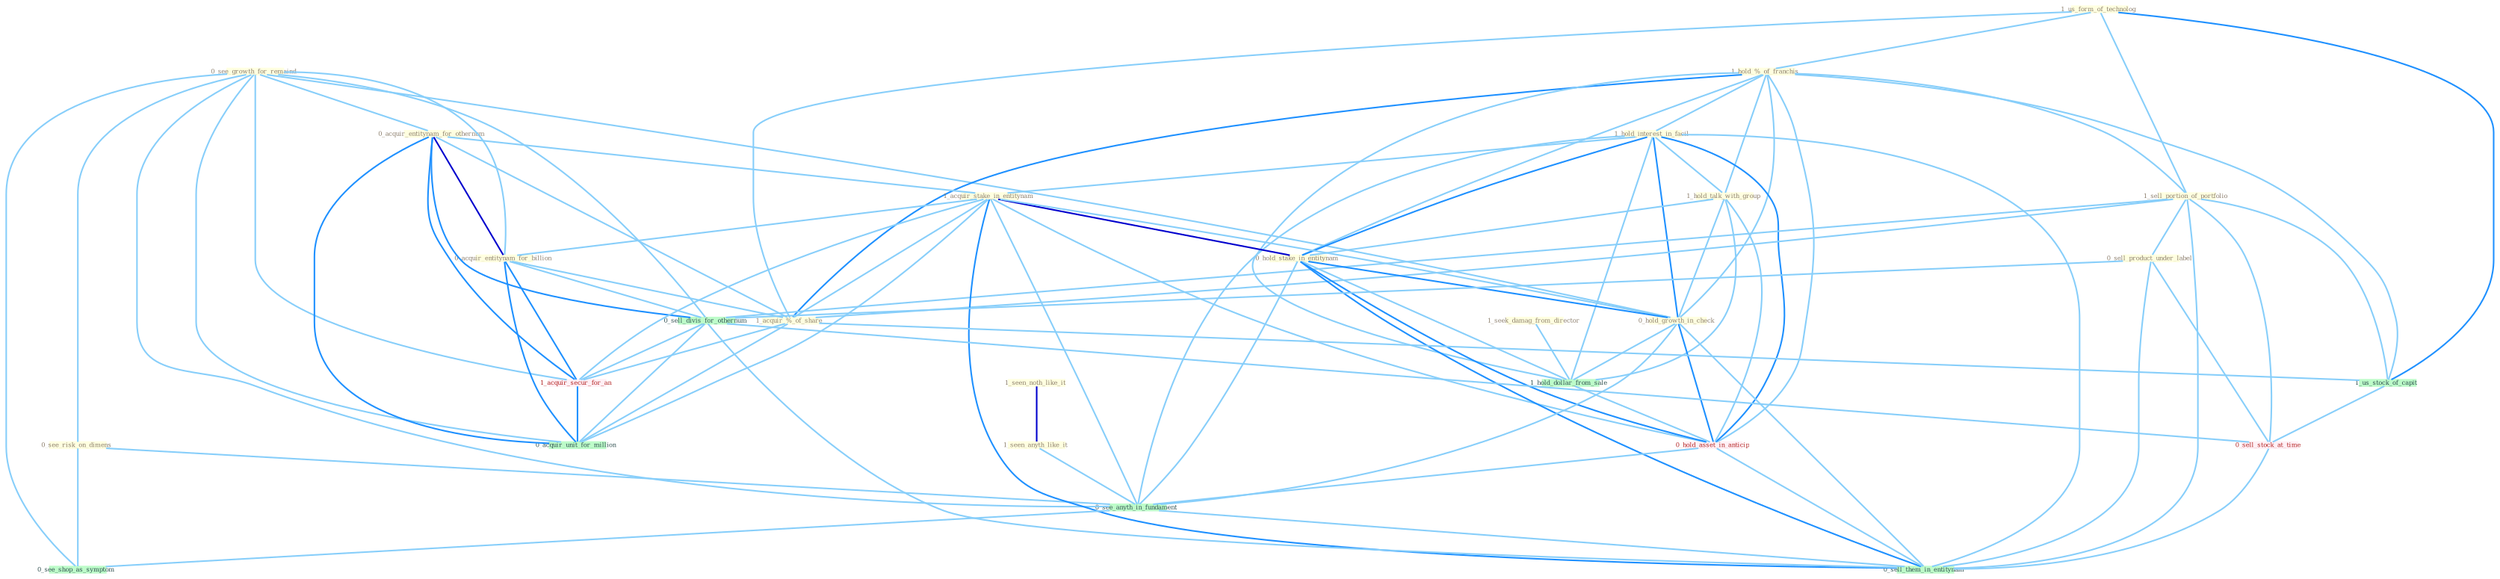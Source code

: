 Graph G{ 
    node
    [shape=polygon,style=filled,width=.5,height=.06,color="#BDFCC9",fixedsize=true,fontsize=4,
    fontcolor="#2f4f4f"];
    {node
    [color="#ffffe0", fontcolor="#8b7d6b"] "0_see_growth_for_remaind " "1_us_form_of_technolog " "0_see_risk_on_dimens " "1_hold_%_of_franchis " "1_hold_interest_in_facil " "1_sell_portion_of_portfolio " "0_acquir_entitynam_for_othernum " "1_acquir_stake_in_entitynam " "1_hold_talk_with_group " "1_seek_damag_from_director " "0_hold_stake_in_entitynam " "1_seen_noth_like_it " "0_acquir_entitynam_for_billion " "0_hold_growth_in_check " "1_seen_anyth_like_it " "1_acquir_%_of_share " "0_sell_product_under_label "}
{node [color="#fff0f5", fontcolor="#b22222"] "1_acquir_secur_for_an " "0_hold_asset_in_anticip " "0_sell_stock_at_time "}
edge [color="#B0E2FF"];

	"0_see_growth_for_remaind " -- "0_see_risk_on_dimens " [w="1", color="#87cefa" ];
	"0_see_growth_for_remaind " -- "0_acquir_entitynam_for_othernum " [w="1", color="#87cefa" ];
	"0_see_growth_for_remaind " -- "0_acquir_entitynam_for_billion " [w="1", color="#87cefa" ];
	"0_see_growth_for_remaind " -- "0_hold_growth_in_check " [w="1", color="#87cefa" ];
	"0_see_growth_for_remaind " -- "0_sell_divis_for_othernum " [w="1", color="#87cefa" ];
	"0_see_growth_for_remaind " -- "1_acquir_secur_for_an " [w="1", color="#87cefa" ];
	"0_see_growth_for_remaind " -- "0_see_anyth_in_fundament " [w="1", color="#87cefa" ];
	"0_see_growth_for_remaind " -- "0_acquir_unit_for_million " [w="1", color="#87cefa" ];
	"0_see_growth_for_remaind " -- "0_see_shop_as_symptom " [w="1", color="#87cefa" ];
	"1_us_form_of_technolog " -- "1_hold_%_of_franchis " [w="1", color="#87cefa" ];
	"1_us_form_of_technolog " -- "1_sell_portion_of_portfolio " [w="1", color="#87cefa" ];
	"1_us_form_of_technolog " -- "1_acquir_%_of_share " [w="1", color="#87cefa" ];
	"1_us_form_of_technolog " -- "1_us_stock_of_capit " [w="2", color="#1e90ff" , len=0.8];
	"0_see_risk_on_dimens " -- "0_see_anyth_in_fundament " [w="1", color="#87cefa" ];
	"0_see_risk_on_dimens " -- "0_see_shop_as_symptom " [w="1", color="#87cefa" ];
	"1_hold_%_of_franchis " -- "1_hold_interest_in_facil " [w="1", color="#87cefa" ];
	"1_hold_%_of_franchis " -- "1_sell_portion_of_portfolio " [w="1", color="#87cefa" ];
	"1_hold_%_of_franchis " -- "1_hold_talk_with_group " [w="1", color="#87cefa" ];
	"1_hold_%_of_franchis " -- "0_hold_stake_in_entitynam " [w="1", color="#87cefa" ];
	"1_hold_%_of_franchis " -- "0_hold_growth_in_check " [w="1", color="#87cefa" ];
	"1_hold_%_of_franchis " -- "1_acquir_%_of_share " [w="2", color="#1e90ff" , len=0.8];
	"1_hold_%_of_franchis " -- "1_us_stock_of_capit " [w="1", color="#87cefa" ];
	"1_hold_%_of_franchis " -- "1_hold_dollar_from_sale " [w="1", color="#87cefa" ];
	"1_hold_%_of_franchis " -- "0_hold_asset_in_anticip " [w="1", color="#87cefa" ];
	"1_hold_interest_in_facil " -- "1_acquir_stake_in_entitynam " [w="1", color="#87cefa" ];
	"1_hold_interest_in_facil " -- "1_hold_talk_with_group " [w="1", color="#87cefa" ];
	"1_hold_interest_in_facil " -- "0_hold_stake_in_entitynam " [w="2", color="#1e90ff" , len=0.8];
	"1_hold_interest_in_facil " -- "0_hold_growth_in_check " [w="2", color="#1e90ff" , len=0.8];
	"1_hold_interest_in_facil " -- "1_hold_dollar_from_sale " [w="1", color="#87cefa" ];
	"1_hold_interest_in_facil " -- "0_hold_asset_in_anticip " [w="2", color="#1e90ff" , len=0.8];
	"1_hold_interest_in_facil " -- "0_see_anyth_in_fundament " [w="1", color="#87cefa" ];
	"1_hold_interest_in_facil " -- "0_sell_them_in_entitynam " [w="1", color="#87cefa" ];
	"1_sell_portion_of_portfolio " -- "1_acquir_%_of_share " [w="1", color="#87cefa" ];
	"1_sell_portion_of_portfolio " -- "0_sell_product_under_label " [w="1", color="#87cefa" ];
	"1_sell_portion_of_portfolio " -- "0_sell_divis_for_othernum " [w="1", color="#87cefa" ];
	"1_sell_portion_of_portfolio " -- "1_us_stock_of_capit " [w="1", color="#87cefa" ];
	"1_sell_portion_of_portfolio " -- "0_sell_stock_at_time " [w="1", color="#87cefa" ];
	"1_sell_portion_of_portfolio " -- "0_sell_them_in_entitynam " [w="1", color="#87cefa" ];
	"0_acquir_entitynam_for_othernum " -- "1_acquir_stake_in_entitynam " [w="1", color="#87cefa" ];
	"0_acquir_entitynam_for_othernum " -- "0_acquir_entitynam_for_billion " [w="3", color="#0000cd" , len=0.6];
	"0_acquir_entitynam_for_othernum " -- "1_acquir_%_of_share " [w="1", color="#87cefa" ];
	"0_acquir_entitynam_for_othernum " -- "0_sell_divis_for_othernum " [w="2", color="#1e90ff" , len=0.8];
	"0_acquir_entitynam_for_othernum " -- "1_acquir_secur_for_an " [w="2", color="#1e90ff" , len=0.8];
	"0_acquir_entitynam_for_othernum " -- "0_acquir_unit_for_million " [w="2", color="#1e90ff" , len=0.8];
	"1_acquir_stake_in_entitynam " -- "0_hold_stake_in_entitynam " [w="3", color="#0000cd" , len=0.6];
	"1_acquir_stake_in_entitynam " -- "0_acquir_entitynam_for_billion " [w="1", color="#87cefa" ];
	"1_acquir_stake_in_entitynam " -- "0_hold_growth_in_check " [w="1", color="#87cefa" ];
	"1_acquir_stake_in_entitynam " -- "1_acquir_%_of_share " [w="1", color="#87cefa" ];
	"1_acquir_stake_in_entitynam " -- "1_acquir_secur_for_an " [w="1", color="#87cefa" ];
	"1_acquir_stake_in_entitynam " -- "0_hold_asset_in_anticip " [w="1", color="#87cefa" ];
	"1_acquir_stake_in_entitynam " -- "0_see_anyth_in_fundament " [w="1", color="#87cefa" ];
	"1_acquir_stake_in_entitynam " -- "0_acquir_unit_for_million " [w="1", color="#87cefa" ];
	"1_acquir_stake_in_entitynam " -- "0_sell_them_in_entitynam " [w="2", color="#1e90ff" , len=0.8];
	"1_hold_talk_with_group " -- "0_hold_stake_in_entitynam " [w="1", color="#87cefa" ];
	"1_hold_talk_with_group " -- "0_hold_growth_in_check " [w="1", color="#87cefa" ];
	"1_hold_talk_with_group " -- "1_hold_dollar_from_sale " [w="1", color="#87cefa" ];
	"1_hold_talk_with_group " -- "0_hold_asset_in_anticip " [w="1", color="#87cefa" ];
	"1_seek_damag_from_director " -- "1_hold_dollar_from_sale " [w="1", color="#87cefa" ];
	"0_hold_stake_in_entitynam " -- "0_hold_growth_in_check " [w="2", color="#1e90ff" , len=0.8];
	"0_hold_stake_in_entitynam " -- "1_hold_dollar_from_sale " [w="1", color="#87cefa" ];
	"0_hold_stake_in_entitynam " -- "0_hold_asset_in_anticip " [w="2", color="#1e90ff" , len=0.8];
	"0_hold_stake_in_entitynam " -- "0_see_anyth_in_fundament " [w="1", color="#87cefa" ];
	"0_hold_stake_in_entitynam " -- "0_sell_them_in_entitynam " [w="2", color="#1e90ff" , len=0.8];
	"1_seen_noth_like_it " -- "1_seen_anyth_like_it " [w="3", color="#0000cd" , len=0.6];
	"0_acquir_entitynam_for_billion " -- "1_acquir_%_of_share " [w="1", color="#87cefa" ];
	"0_acquir_entitynam_for_billion " -- "0_sell_divis_for_othernum " [w="1", color="#87cefa" ];
	"0_acquir_entitynam_for_billion " -- "1_acquir_secur_for_an " [w="2", color="#1e90ff" , len=0.8];
	"0_acquir_entitynam_for_billion " -- "0_acquir_unit_for_million " [w="2", color="#1e90ff" , len=0.8];
	"0_hold_growth_in_check " -- "1_hold_dollar_from_sale " [w="1", color="#87cefa" ];
	"0_hold_growth_in_check " -- "0_hold_asset_in_anticip " [w="2", color="#1e90ff" , len=0.8];
	"0_hold_growth_in_check " -- "0_see_anyth_in_fundament " [w="1", color="#87cefa" ];
	"0_hold_growth_in_check " -- "0_sell_them_in_entitynam " [w="1", color="#87cefa" ];
	"1_seen_anyth_like_it " -- "0_see_anyth_in_fundament " [w="1", color="#87cefa" ];
	"1_acquir_%_of_share " -- "1_acquir_secur_for_an " [w="1", color="#87cefa" ];
	"1_acquir_%_of_share " -- "1_us_stock_of_capit " [w="1", color="#87cefa" ];
	"1_acquir_%_of_share " -- "0_acquir_unit_for_million " [w="1", color="#87cefa" ];
	"0_sell_product_under_label " -- "0_sell_divis_for_othernum " [w="1", color="#87cefa" ];
	"0_sell_product_under_label " -- "0_sell_stock_at_time " [w="1", color="#87cefa" ];
	"0_sell_product_under_label " -- "0_sell_them_in_entitynam " [w="1", color="#87cefa" ];
	"0_sell_divis_for_othernum " -- "1_acquir_secur_for_an " [w="1", color="#87cefa" ];
	"0_sell_divis_for_othernum " -- "0_sell_stock_at_time " [w="1", color="#87cefa" ];
	"0_sell_divis_for_othernum " -- "0_acquir_unit_for_million " [w="1", color="#87cefa" ];
	"0_sell_divis_for_othernum " -- "0_sell_them_in_entitynam " [w="1", color="#87cefa" ];
	"1_acquir_secur_for_an " -- "0_acquir_unit_for_million " [w="2", color="#1e90ff" , len=0.8];
	"1_us_stock_of_capit " -- "0_sell_stock_at_time " [w="1", color="#87cefa" ];
	"1_hold_dollar_from_sale " -- "0_hold_asset_in_anticip " [w="1", color="#87cefa" ];
	"0_hold_asset_in_anticip " -- "0_see_anyth_in_fundament " [w="1", color="#87cefa" ];
	"0_hold_asset_in_anticip " -- "0_sell_them_in_entitynam " [w="1", color="#87cefa" ];
	"0_sell_stock_at_time " -- "0_sell_them_in_entitynam " [w="1", color="#87cefa" ];
	"0_see_anyth_in_fundament " -- "0_see_shop_as_symptom " [w="1", color="#87cefa" ];
	"0_see_anyth_in_fundament " -- "0_sell_them_in_entitynam " [w="1", color="#87cefa" ];
}